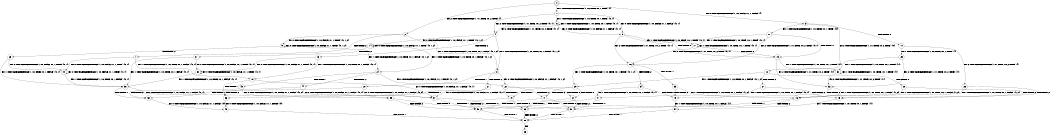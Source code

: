 digraph BCG {
size = "7, 10.5";
center = TRUE;
node [shape = circle];
0 [peripheries = 2];
0 -> 1 [label = "EX !1 !ATOMIC_EXCH_BRANCH (1, +0, TRUE, +0, 1, TRUE) !{}"];
0 -> 2 [label = "EX !2 !ATOMIC_EXCH_BRANCH (1, +1, TRUE, +0, 2, TRUE) !{}"];
0 -> 3 [label = "EX !0 !ATOMIC_EXCH_BRANCH (1, +0, FALSE, +1, 1, FALSE) !{}"];
1 -> 4 [label = "EX !2 !ATOMIC_EXCH_BRANCH (1, +1, TRUE, +0, 2, TRUE) !{0, 1}"];
1 -> 5 [label = "EX !0 !ATOMIC_EXCH_BRANCH (1, +0, FALSE, +1, 1, FALSE) !{0, 1}"];
1 -> 6 [label = "EX !1 !ATOMIC_EXCH_BRANCH (1, +0, TRUE, +0, 1, TRUE) !{0, 1}"];
2 -> 7 [label = "TERMINATE !2"];
2 -> 8 [label = "EX !1 !ATOMIC_EXCH_BRANCH (1, +0, TRUE, +0, 1, FALSE) !{0, 1, 2}"];
2 -> 9 [label = "EX !0 !ATOMIC_EXCH_BRANCH (1, +0, FALSE, +1, 1, TRUE) !{0, 1, 2}"];
3 -> 10 [label = "TERMINATE !0"];
3 -> 11 [label = "EX !1 !ATOMIC_EXCH_BRANCH (1, +0, TRUE, +0, 1, TRUE) !{0}"];
3 -> 12 [label = "EX !2 !ATOMIC_EXCH_BRANCH (1, +1, TRUE, +0, 2, TRUE) !{0}"];
4 -> 13 [label = "TERMINATE !2"];
4 -> 14 [label = "EX !0 !ATOMIC_EXCH_BRANCH (1, +0, FALSE, +1, 1, TRUE) !{0, 1, 2}"];
4 -> 8 [label = "EX !1 !ATOMIC_EXCH_BRANCH (1, +0, TRUE, +0, 1, FALSE) !{0, 1, 2}"];
5 -> 15 [label = "TERMINATE !0"];
5 -> 16 [label = "EX !2 !ATOMIC_EXCH_BRANCH (1, +1, TRUE, +0, 2, TRUE) !{0, 1}"];
5 -> 17 [label = "EX !1 !ATOMIC_EXCH_BRANCH (1, +0, TRUE, +0, 1, TRUE) !{0, 1}"];
6 -> 4 [label = "EX !2 !ATOMIC_EXCH_BRANCH (1, +1, TRUE, +0, 2, TRUE) !{0, 1}"];
6 -> 5 [label = "EX !0 !ATOMIC_EXCH_BRANCH (1, +0, FALSE, +1, 1, FALSE) !{0, 1}"];
6 -> 6 [label = "EX !1 !ATOMIC_EXCH_BRANCH (1, +0, TRUE, +0, 1, TRUE) !{0, 1}"];
7 -> 18 [label = "EX !1 !ATOMIC_EXCH_BRANCH (1, +0, TRUE, +0, 1, FALSE) !{0, 1}"];
7 -> 19 [label = "EX !0 !ATOMIC_EXCH_BRANCH (1, +0, FALSE, +1, 1, TRUE) !{0, 1}"];
8 -> 20 [label = "TERMINATE !1"];
8 -> 21 [label = "TERMINATE !2"];
8 -> 22 [label = "EX !0 !ATOMIC_EXCH_BRANCH (1, +0, FALSE, +1, 1, FALSE) !{0, 1, 2}"];
9 -> 23 [label = "TERMINATE !2"];
9 -> 24 [label = "EX !1 !ATOMIC_EXCH_BRANCH (1, +0, TRUE, +0, 1, FALSE) !{0, 1, 2}"];
9 -> 9 [label = "EX !0 !ATOMIC_EXCH_BRANCH (1, +0, FALSE, +1, 1, TRUE) !{0, 1, 2}"];
10 -> 25 [label = "EX !1 !ATOMIC_EXCH_BRANCH (1, +0, TRUE, +0, 1, TRUE) !{}"];
10 -> 26 [label = "EX !2 !ATOMIC_EXCH_BRANCH (1, +1, TRUE, +0, 2, TRUE) !{}"];
11 -> 15 [label = "TERMINATE !0"];
11 -> 16 [label = "EX !2 !ATOMIC_EXCH_BRANCH (1, +1, TRUE, +0, 2, TRUE) !{0, 1}"];
11 -> 17 [label = "EX !1 !ATOMIC_EXCH_BRANCH (1, +0, TRUE, +0, 1, TRUE) !{0, 1}"];
12 -> 27 [label = "TERMINATE !2"];
12 -> 28 [label = "TERMINATE !0"];
12 -> 29 [label = "EX !1 !ATOMIC_EXCH_BRANCH (1, +0, TRUE, +0, 1, FALSE) !{0, 1, 2}"];
13 -> 30 [label = "EX !0 !ATOMIC_EXCH_BRANCH (1, +0, FALSE, +1, 1, TRUE) !{0, 1}"];
13 -> 18 [label = "EX !1 !ATOMIC_EXCH_BRANCH (1, +0, TRUE, +0, 1, FALSE) !{0, 1}"];
14 -> 31 [label = "TERMINATE !2"];
14 -> 24 [label = "EX !1 !ATOMIC_EXCH_BRANCH (1, +0, TRUE, +0, 1, FALSE) !{0, 1, 2}"];
14 -> 14 [label = "EX !0 !ATOMIC_EXCH_BRANCH (1, +0, FALSE, +1, 1, TRUE) !{0, 1, 2}"];
15 -> 32 [label = "EX !2 !ATOMIC_EXCH_BRANCH (1, +1, TRUE, +0, 2, TRUE) !{1}"];
15 -> 33 [label = "EX !1 !ATOMIC_EXCH_BRANCH (1, +0, TRUE, +0, 1, TRUE) !{1}"];
16 -> 34 [label = "TERMINATE !2"];
16 -> 35 [label = "TERMINATE !0"];
16 -> 29 [label = "EX !1 !ATOMIC_EXCH_BRANCH (1, +0, TRUE, +0, 1, FALSE) !{0, 1, 2}"];
17 -> 15 [label = "TERMINATE !0"];
17 -> 16 [label = "EX !2 !ATOMIC_EXCH_BRANCH (1, +1, TRUE, +0, 2, TRUE) !{0, 1}"];
17 -> 17 [label = "EX !1 !ATOMIC_EXCH_BRANCH (1, +0, TRUE, +0, 1, TRUE) !{0, 1}"];
18 -> 36 [label = "TERMINATE !1"];
18 -> 37 [label = "EX !0 !ATOMIC_EXCH_BRANCH (1, +0, FALSE, +1, 1, FALSE) !{0, 1}"];
19 -> 38 [label = "EX !1 !ATOMIC_EXCH_BRANCH (1, +0, TRUE, +0, 1, FALSE) !{0, 1}"];
19 -> 19 [label = "EX !0 !ATOMIC_EXCH_BRANCH (1, +0, FALSE, +1, 1, TRUE) !{0, 1}"];
20 -> 36 [label = "TERMINATE !2"];
20 -> 39 [label = "EX !0 !ATOMIC_EXCH_BRANCH (1, +0, FALSE, +1, 1, FALSE) !{0, 2}"];
21 -> 36 [label = "TERMINATE !1"];
21 -> 37 [label = "EX !0 !ATOMIC_EXCH_BRANCH (1, +0, FALSE, +1, 1, FALSE) !{0, 1}"];
22 -> 40 [label = "TERMINATE !1"];
22 -> 41 [label = "TERMINATE !2"];
22 -> 42 [label = "TERMINATE !0"];
23 -> 38 [label = "EX !1 !ATOMIC_EXCH_BRANCH (1, +0, TRUE, +0, 1, FALSE) !{0, 1}"];
23 -> 19 [label = "EX !0 !ATOMIC_EXCH_BRANCH (1, +0, FALSE, +1, 1, TRUE) !{0, 1}"];
24 -> 43 [label = "TERMINATE !1"];
24 -> 44 [label = "TERMINATE !2"];
24 -> 22 [label = "EX !0 !ATOMIC_EXCH_BRANCH (1, +0, FALSE, +1, 1, FALSE) !{0, 1, 2}"];
25 -> 32 [label = "EX !2 !ATOMIC_EXCH_BRANCH (1, +1, TRUE, +0, 2, TRUE) !{1}"];
25 -> 33 [label = "EX !1 !ATOMIC_EXCH_BRANCH (1, +0, TRUE, +0, 1, TRUE) !{1}"];
26 -> 45 [label = "TERMINATE !2"];
26 -> 46 [label = "EX !1 !ATOMIC_EXCH_BRANCH (1, +0, TRUE, +0, 1, FALSE) !{1, 2}"];
27 -> 45 [label = "TERMINATE !0"];
27 -> 47 [label = "EX !1 !ATOMIC_EXCH_BRANCH (1, +0, TRUE, +0, 1, FALSE) !{0, 1}"];
28 -> 45 [label = "TERMINATE !2"];
28 -> 46 [label = "EX !1 !ATOMIC_EXCH_BRANCH (1, +0, TRUE, +0, 1, FALSE) !{1, 2}"];
29 -> 40 [label = "TERMINATE !1"];
29 -> 41 [label = "TERMINATE !2"];
29 -> 42 [label = "TERMINATE !0"];
30 -> 38 [label = "EX !1 !ATOMIC_EXCH_BRANCH (1, +0, TRUE, +0, 1, FALSE) !{0, 1}"];
30 -> 30 [label = "EX !0 !ATOMIC_EXCH_BRANCH (1, +0, FALSE, +1, 1, TRUE) !{0, 1}"];
31 -> 38 [label = "EX !1 !ATOMIC_EXCH_BRANCH (1, +0, TRUE, +0, 1, FALSE) !{0, 1}"];
31 -> 30 [label = "EX !0 !ATOMIC_EXCH_BRANCH (1, +0, FALSE, +1, 1, TRUE) !{0, 1}"];
32 -> 48 [label = "TERMINATE !2"];
32 -> 46 [label = "EX !1 !ATOMIC_EXCH_BRANCH (1, +0, TRUE, +0, 1, FALSE) !{1, 2}"];
33 -> 32 [label = "EX !2 !ATOMIC_EXCH_BRANCH (1, +1, TRUE, +0, 2, TRUE) !{1}"];
33 -> 33 [label = "EX !1 !ATOMIC_EXCH_BRANCH (1, +0, TRUE, +0, 1, TRUE) !{1}"];
34 -> 48 [label = "TERMINATE !0"];
34 -> 47 [label = "EX !1 !ATOMIC_EXCH_BRANCH (1, +0, TRUE, +0, 1, FALSE) !{0, 1}"];
35 -> 48 [label = "TERMINATE !2"];
35 -> 46 [label = "EX !1 !ATOMIC_EXCH_BRANCH (1, +0, TRUE, +0, 1, FALSE) !{1, 2}"];
36 -> 49 [label = "EX !0 !ATOMIC_EXCH_BRANCH (1, +0, FALSE, +1, 1, FALSE) !{0}"];
37 -> 50 [label = "TERMINATE !1"];
37 -> 51 [label = "TERMINATE !0"];
38 -> 52 [label = "TERMINATE !1"];
38 -> 37 [label = "EX !0 !ATOMIC_EXCH_BRANCH (1, +0, FALSE, +1, 1, FALSE) !{0, 1}"];
39 -> 50 [label = "TERMINATE !2"];
39 -> 53 [label = "TERMINATE !0"];
40 -> 50 [label = "TERMINATE !2"];
40 -> 53 [label = "TERMINATE !0"];
41 -> 50 [label = "TERMINATE !1"];
41 -> 51 [label = "TERMINATE !0"];
42 -> 53 [label = "TERMINATE !1"];
42 -> 51 [label = "TERMINATE !2"];
43 -> 52 [label = "TERMINATE !2"];
43 -> 39 [label = "EX !0 !ATOMIC_EXCH_BRANCH (1, +0, FALSE, +1, 1, FALSE) !{0, 2}"];
44 -> 52 [label = "TERMINATE !1"];
44 -> 37 [label = "EX !0 !ATOMIC_EXCH_BRANCH (1, +0, FALSE, +1, 1, FALSE) !{0, 1}"];
45 -> 54 [label = "EX !1 !ATOMIC_EXCH_BRANCH (1, +0, TRUE, +0, 1, FALSE) !{1}"];
46 -> 53 [label = "TERMINATE !1"];
46 -> 51 [label = "TERMINATE !2"];
47 -> 50 [label = "TERMINATE !1"];
47 -> 51 [label = "TERMINATE !0"];
48 -> 54 [label = "EX !1 !ATOMIC_EXCH_BRANCH (1, +0, TRUE, +0, 1, FALSE) !{1}"];
49 -> 55 [label = "TERMINATE !0"];
50 -> 55 [label = "TERMINATE !0"];
51 -> 55 [label = "TERMINATE !1"];
52 -> 49 [label = "EX !0 !ATOMIC_EXCH_BRANCH (1, +0, FALSE, +1, 1, FALSE) !{0}"];
53 -> 55 [label = "TERMINATE !2"];
54 -> 55 [label = "TERMINATE !1"];
55 -> 56 [label = "exit"];
}
